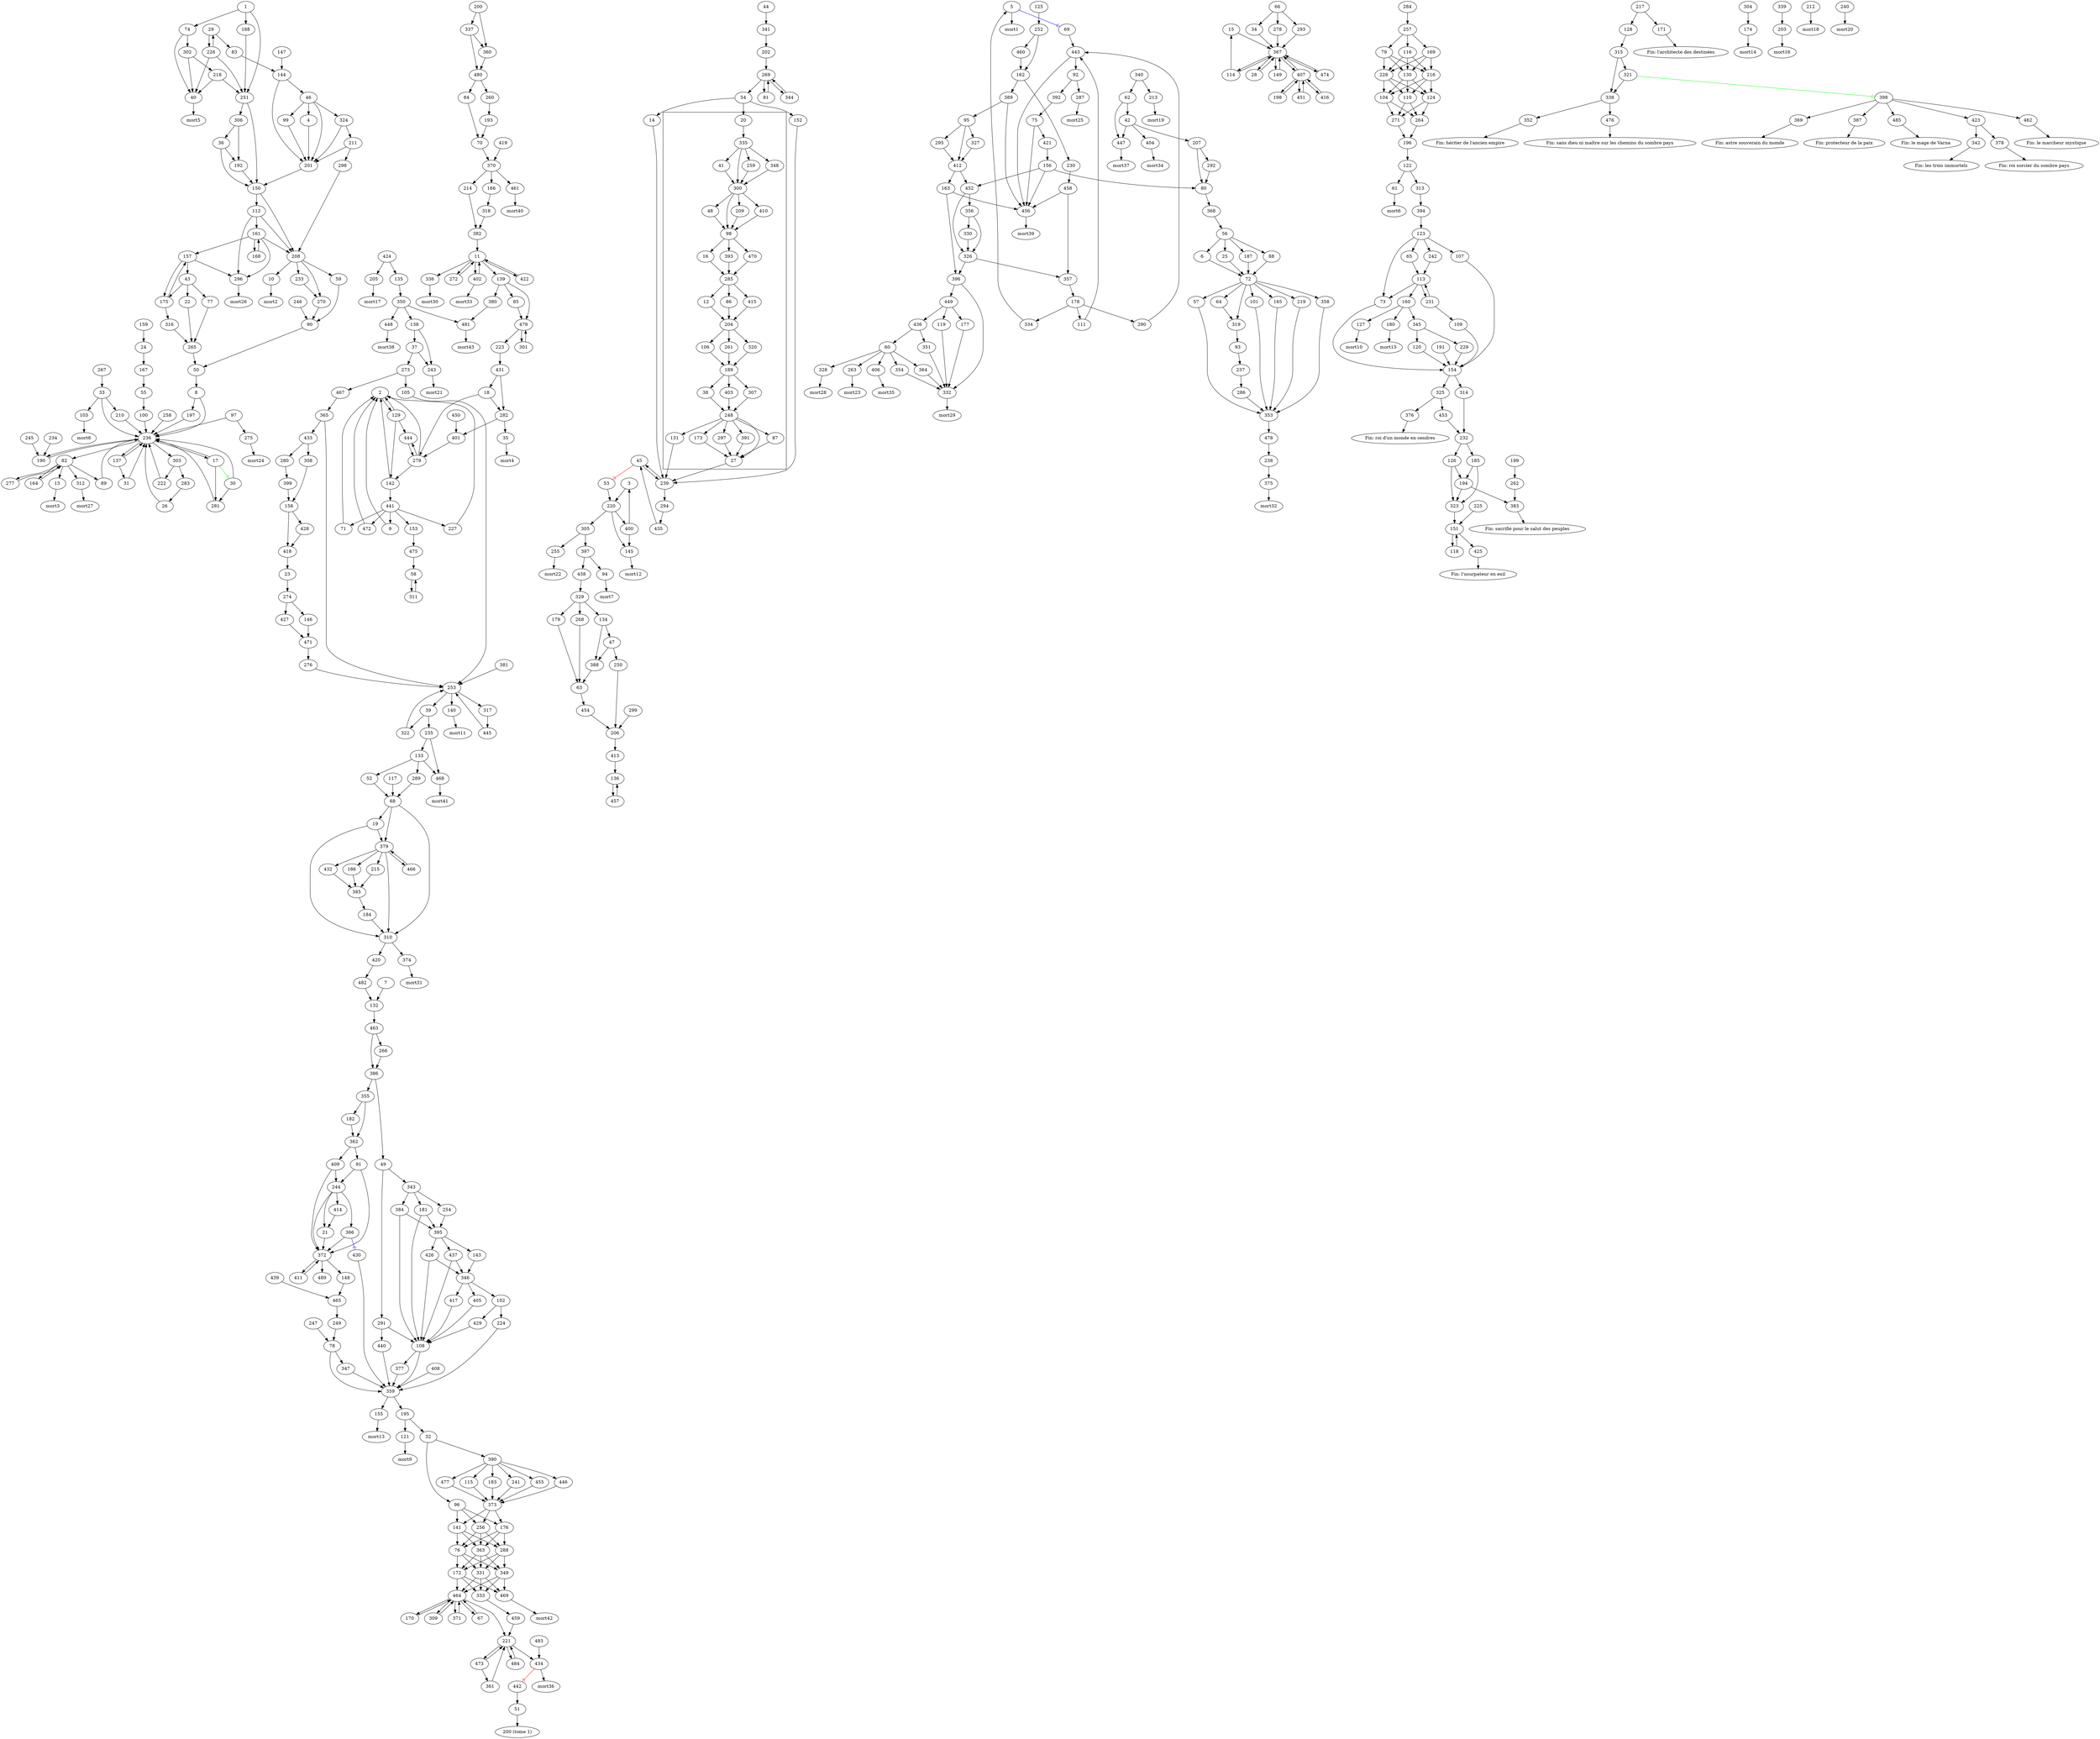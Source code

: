 digraph {
  1 -> { 251 74 188 }
  2 -> { 129 }
  3 -> { 220 }
  4 -> { 201 }
  5 -> { mort1 }
  6 -> { 72 }
  7 -> { 132 }
  8 -> { 197 236 }
  9 -> { 2 }
  10 -> { mort2 }
  11 -> { 139 272 336 402 422 }
  12 -> { 204 }
  13 -> { mort3 }
  14 -> { 239 }
  15 -> { 367 }
  16 -> { 285 }
  17 -> { 281 236 }
  18 -> { 282 279 }
  19 -> { 310 379 }
  20 -> { 335 }
  21 -> { 372 }
  22 -> { 265 }
  23 -> { 274 }
  24 -> { 167 }
  25 -> { 72 }
  26 -> { 236 }
  27 -> { 239 }
  28 -> { 367 }
  29 -> { 83 226 }
  30 -> { 281 236 }
  31 -> { 236 }
  32 -> { 390 96 }
  33 -> { 103 210 236 }
  34 -> { 367 }
  35 -> { mort4 }
  36 -> { 192 150 }
  37 -> { 243 273 }
  38 -> { 248 }
  39 -> { 235 322 }
  40 -> { mort5 }
  41 -> { 300 }
  42 -> { 447 207 404 }
  43 -> { 175 77 22 }
  44 -> { 341 }
  45 -> { 239 }
  46 -> { 324 99 4 201 }
  47 -> { 388 }
  48 -> { 98 }
  49 -> { 291 343 }
  50 -> { 8 }
  51 -> { "200 (tome 1)" }
  52 -> { 68 }
  53 -> { 220 }
  54 -> { 20 152 14 }
  55 -> { 100 }
  56 -> { 6 187 25 88 }
  57 -> { 353 }
  58 -> { 311 }
  59 -> { 90 }
  60 -> { 364 328 263 354 406 }
  61 -> { mort6 }
  62 -> { 42 447 }
  63 -> { 454 }
  64 -> { 319 }
  65 -> { 113 }
  66 -> { 278 34 293 }
  67 -> { 464 }
  68 -> { 310 19 379 }
  69 -> { 443 }
  70 -> { 370 }
  71 -> { 2 }
  72 -> { 57 101 165 219 358 64 319 }
  73 -> { 154 }
  74 -> { 302 40 }
  75 -> { 456 421 }
  76 -> { 172 331 349 }
  77 -> { 265 }
  78 -> { 347 359 }
  79 -> { 228 130 216 }
  80 -> { 368 }
  81 -> { 269 }
  82 -> { 312 13 277 164 89 }
  83 -> { 144 }
  84 -> { 70 }
  85 -> { 479 }
  86 -> { 204 }
  87 -> { 27 }
  88 -> { 72 }
  89 -> { 236 }
  90 -> { 50 }
  91 -> { 244 372 }
  92 -> { 392 287 }
  93 -> { 237 }
  94 -> { mort7 }
  95 -> { 327 295 412 }
  96 -> { 141 256 176 }
  97 -> { 236 275 }
  98 -> { 393 470 16 }
  99 -> { 201 }
  100 -> { 236 }
  101 -> { 353 }
  102 -> { 224 429 }
  103 -> { mort8 }
  104 -> { 271 264 }
  105 -> { 253 }
  106 -> { 189 }
  107 -> { 154 }
  108 -> { 359 377 }
  109 -> { 154 }
  110 -> { 271 264 }
  111 -> { 443 }
  112 -> { 161 296 208 }
  113 -> { 73 231 160 }
  114 -> { 15 367 }
  115 -> { 373 }
  116 -> { 228 130 216 }
  117 -> { 68 }
  118 -> { 151 }
  119 -> { 332 }
  120 -> { 154 }
  121 -> { mort9 }
  122 -> { 61 313 }
  123 -> { 107 242 73 65 }
  124 -> { 271 264 }
  125 -> { 252 }
  126 -> { 194 323 }
  127 -> { mort10 }
  128 -> { 315 }
  129 -> { 2 444 142 }
  130 -> { 104 110 124 }
  131 -> { 239 }
  132 -> { 463 }
  133 -> { 289 52 468 }
  134 -> { 388 47 }
  135 -> { 350 }
  136 -> { 457 }
  137 -> { 31 236 }
  138 -> { 37 243 }
  139 -> { 479 85 380 }
  140 -> { mort11 }
  141 -> { 363 76 288 }
  142 -> { 441 2 }
  143 -> { 346 }
  144 -> { 201 46 }
  145 -> { mort12 }
  146 -> { 471 }
  147 -> { 144 }
  148 -> { 465 }
  149 -> { 367 }
  150 -> { 112 208 }
  151 -> { 425 118 }
  152 -> { 239 }
  153 -> { 475 }
  154 -> { 325 314 }
  155 -> { mort13 }
  156 -> { 452 456 80 }
  157 -> { 175 296 43 }
  158 -> { 428 418 }
  159 -> { 24 }
  160 -> { 180 345 127 }
  161 -> { 208 168 296 157 }
  162 -> { 230 389 }
  163 -> { 396 456 }
  164 -> { 82 }
  165 -> { 353 }
  166 -> { 318 }
  167 -> { 55 } # sésame +27
  168 -> { 161 }
  169 -> { 228 130 216 }
  170 -> { 464 }
  171 -> { "Fin: l'architecte des destinées" }
  172 -> { 469 464 333 }
  173 -> { 27 }
  174 -> { mort14 }
  175 -> { 316 157 }
  176 -> { 76 288 363 }
  177 -> { 332 }
  178 -> { 111 290 334 }
  179 -> { 63 }
  180 -> { mort15 }
  181 -> { 108 395 }
  182 -> { 362 }
  183 -> { 373 }
  184 -> { 310 }
  185 -> { 194 323 }
  186 -> { 385 }
  187 -> { 72 }
  188 -> { 251 }
  189 -> { 38 403 307 }
  190 -> { 236 }
  191 -> { 154 }
  192 -> { 150 }
  193 -> { 70 }
  194 -> { 323 383 }
  195 -> { 121 32 }
  196 -> { 122 }
  197 -> { 236 }
  198 -> { 407 }
  199 -> { 262 }
  200 -> { 337 360 }
  201 -> { 150 }
  202 -> { 269 }
  203 -> { mort16 }
  204 -> { 106 261 320 }
  205 -> { mort17 }
  206 -> { 413 }
  207 -> { 80 292 }
  208 -> { 10 270 233 59 }
  209 -> { 98 }
  210 -> { 236 }
  211 -> { 298 201 }
  212 -> { mort18 }
  213 -> { mort19 }
  214 -> { 382 }
  215 -> { 385 }
  216 -> { 104 110 124 }
  217 -> { 128 171 }
  218 -> { 251 40 }
  219 -> { 353 }
  220 -> { 400 145 305 }
  221 -> { 473 434 484 }
  222 -> { 236 }
  223 -> { 431 }
  224 -> { 359 }
  225 -> { 151 }
  226 -> { 40 251 29 }
  227 -> { 2 }
  228 -> { 104 110 124 }
  229 -> { 154 }
  230 -> { 458 }
  231 -> { 109 113 }
  232 -> { 185 126 }
  233 -> { 270 }
  234 -> { 190 }
  235 -> { 133 468 }
  236 -> { 17 137 190 82 303 }
  237 -> { 286 }
  238 -> { 375 }
  239 -> { 294 45 }
  240 -> { mort20 }
  241 -> { 373 }
  242 -> { 113 }
  243 -> { mort21 }
  244 -> { 372 414 21 366 }
  245 -> { 190 }
  246 -> { 90 }
  247 -> { 78 }
  248 -> { 27 131 297 173 391 87 }
  249 -> { 78 }
  250 -> { 206 }
  251 -> { 306 150 }
  252 -> { 460 162 }
  253 -> { 140 317 39 }
  254 -> { 395 }
  255 -> { mort22 }
  256 -> { 288 76 363 }
  257 -> { 116 79 169 }
  258 -> { 236 }
  259 -> { 300 }
  260 -> { 193 }
  261 -> { 189 }
  262 -> { 383 }
  263 -> { mort23 }
  264 -> { 196 }
  265 -> { 50 }
  266 -> { 386 }
  267 -> { 33 }
  268 -> { 63 }
  269 -> { 81 344 54 }
  270 -> { 90 }
  271 -> { 196 }
  272 -> { 11 }
  273 -> { 467 105 }
  274 -> { 427 146 }
  275 -> { mort24 }
  276 -> { 253 }
  277 -> { 82 }
  278 -> { 367 }
  279 -> { 2 444 142 }
  280 -> { 399 }
  281 -> { 236 }
  282 -> { 401 35 }
  283 -> { 26 }
  284 -> { 257 }
  285 -> { 12 86 415 }
  286 -> { 353 }
  287 -> { mort25 }
  288 -> { 172 331 349 }
  289 -> { 68 }
  290 -> { 443 }
  291 -> { 440 108 }
  292 -> { 80 }
  293 -> { 367 }
  294 -> { 435 }
  295 -> { 412 }
  296 -> { mort26 }
  297 -> { 27 }
  298 -> { 208 }
  299 -> { 206 }
  300 -> { 209 410 48 98 }
  301 -> { 479 }
  302 -> { 218 40 }
  303 -> { 222 283 }
  304 -> { 174 }
  305 -> { 397 255 }
  306 -> { 36 192 }
  307 -> { 248 }
  308 -> { 158 }
  309 -> { 464 }
  310 -> { 420 374 }
  311 -> { 58 }
  312 -> { mort27 }
  313 -> { 394 }
  314 -> { 232 }
  315 -> { 321 338 }
  316 -> { 265 }
  317 -> { 445 }
  318 -> { 382 }
  319 -> { 93 }
  320 -> { 189 }
  321 -> { 338 }
  322 -> { 253 }
  323 -> { 151 }
  324 -> { 211 201 }
  325 -> { 376 453 }
  326 -> { 357 396 }
  327 -> { 412 }
  328 -> { mort28 }
  329 -> { 134 268 179 }
  330 -> { 326 }
  331 -> { 469 464 333 }
  332 -> { mort29 }
  333 -> { 459 }
  334 -> { 5 }
  335 -> { 348 41 259 300 }
  336 -> { mort30 }
  337 -> { 480 360 }
  338 -> { 352 476 }
  339 -> { 203 }
  340 -> { 213 62 }
  341 -> { 202 }
  342 -> { "Fin: les trois immortels" }
  343 -> { 384 181 254 }
  344 -> { 269 }
  345 -> { 229 120 }
  346 -> { 417 102 405 }
  347 -> { 359 }
  348 -> { 300 }
  349 -> { 469 464 333 }
  350 -> { 138 448 481 }
  351 -> { 332 }
  352 -> { "Fin: hériter de l'ancien empire" }
  353 -> { 478 }
  354 -> { 332 }
  355 -> { 182 362 }
  356 -> { 330 326 }
  357 -> { 178 }
  358 -> { 353 }
  359 -> { 195 155 }
  360 -> { 480 }
  361 -> { 221 }
  362 -> { 409 91 }
  363 -> { 172 331 349 }
  364 -> { 332 }
  365 -> { 253 433 }
  366 -> { 372 }
  367 -> { 407 149 114 28 474 }
  368 -> { 56 }
  369 -> { "Fin: astre souverain du monde" }
  370 -> { 214 461 166 }
  371 -> { 464 }
  372 -> { 411 148 489 }
  373 -> { 141 256 176 }
  374 -> { mort31 }
  375 -> { mort32 }
  376 -> { "Fin: roi d'un monde en cendres" }
  377 -> { 359 }
  378 -> { "Fin: roi sorcier du sombre pays" }
  379 -> { 466 432 186 215 310 }
  380 -> { 481 }
  381 -> { 253 }
  382 -> { 11 }
  383 -> { "Fin: sacrifié pour le salut des peuples" }
  384 -> { 108 395 }
  385 -> { 184 }
  386 -> { 355 49 }
  387 -> { "Fin: protecteur de la paix" }
  388 -> { 63 }
  389 -> { 456 95 }
  390 -> { 455 446 477 241 183 115 }
  391 -> { 27 }
  392 -> { 75 }
  393 -> { 285 }
  394 -> { 123 }
  395 -> { 143 426 437 }
  396 -> { 332 449 }
  397 -> { 94 438 }
  398 -> { 485 369 423 387 462 }
  399 -> { 158 }
  400 -> { 145 3 }
  401 -> { 279 }
  402 -> { mort33 11 }
  403 -> { 248 }
  404 -> { mort34 }
  405 -> { 108 }
  406 -> { mort35 }
  407 -> { 451 198 416 367 }
  408 -> { 359 }
  409 -> { 244 372 }
  410 -> { 98 }
  411 -> { 372 }
  412 -> { 163 452 }
  413 -> { 136 }
  414 -> { 21 }
  415 -> { 204 }
  416 -> { 407 }
  417 -> { 108 }
  418 -> { 23 }
  419 -> { 370 }
  420 -> { 482 }
  421 -> { 156 }
  422 -> { 11 }
  423 -> { 342 378 }
  424 -> { 205 135 }
  425 -> { "Fin: l'usurpateur en exil" }
  426 -> { 108 346 }
  427 -> { 471 }
  428 -> { 418 }
  429 -> { 108 }
  430 -> { 359 } # Dragon
  431 -> { 18 282 }
  432 -> { 385 }
  433 -> { 308 280 }
  434 -> { mort36 }
  435 -> { 45 }
  436 -> { 60 351 }
  437 -> { 108 346 }
  438 -> { 329 }
  439 -> { 465 }
  440 -> { 359 }
  441 -> { 71 227 472 153 9 }
  442 -> { 51 }
  443 -> { 92 456 }
  444 -> { 279 }
  445 -> { 253 }
  446 -> { 373 }
  447 -> { mort37 }
  448 -> { mort38 }
  449 -> { 119 436 177 }
  450 -> { 401 }
  451 -> { 407 }
  452 -> { 356 326 }
  453 -> { 232 }
  454 -> { 206 }
  455 -> { 373 }
  456 -> { mort39 }
  457 -> { 136 }
  458 -> { 357 456 }
  459 -> { 221 }
  460 -> { 162 }
  461 -> { mort40 }
  462 -> { "Fin: le marcheur mystique" }
  463 -> { 386 266 }
  464 -> { 371 170 309 67 221 }
  465 -> { 249 }
  466 -> { 379 }
  467 -> { 365 }
  468 -> { mort41 }
  469 -> { mort42 }
  470 -> { 285 }
  471 -> { 276 }
  472 -> { 2 }
  473 -> { 361 221 }
  474 -> { 367 }
  475 -> { 58 }
  476 -> { "Fin: sans dieu ni maître sur les chemins du sombre pays" }
  477 -> { 373 }
  478 -> { 238 }
  479 -> { 301 223 }
  480 -> { 84 260 }
  481 -> { mort43 }
  482 -> { 132 }
  483 -> { 434 }
  484 -> { 221 }
  485 -> { "Fin: le mage de Varna" }

  subgraph cluster_premier_domaine {
  }

  subgraph cluster_deuxieme_domaine {
    subgraph requete_boiteux {
      20 335 41 259 348 300 48 209 410 98 16 393 470 285 12 86 415 204 106 261 320 189 38 403 307 248 87 173 297 391 27 131
    }
  }

  subgraph chemins_caches {
    47 -> 250 # calcul d'Erganné
  }

  subgraph magie {
    edge [ arrowhead = icurve ]
    
    subgraph etincelle { # 8
      edge [ color = red ]

      45 -> 53
      434 -> 442
    }

    subgraph parapluie { # 64
      edge [ color = blue ]

      5 -> 69
      366 -> 430
    }

    subgraph ouverture { # 13
      edge [ color = green ]

      17 -> 30
    }

    subgraph dissolution { # 88
      edge [ color = brown ]

    }

    subgraph ailes_mystiques { # 25

    }

    subgraph resurrection { # 77
      edge [ color = green ]

      321 -> 398
    }

    subgraph collet_magique { # -50

    }
  }
}
